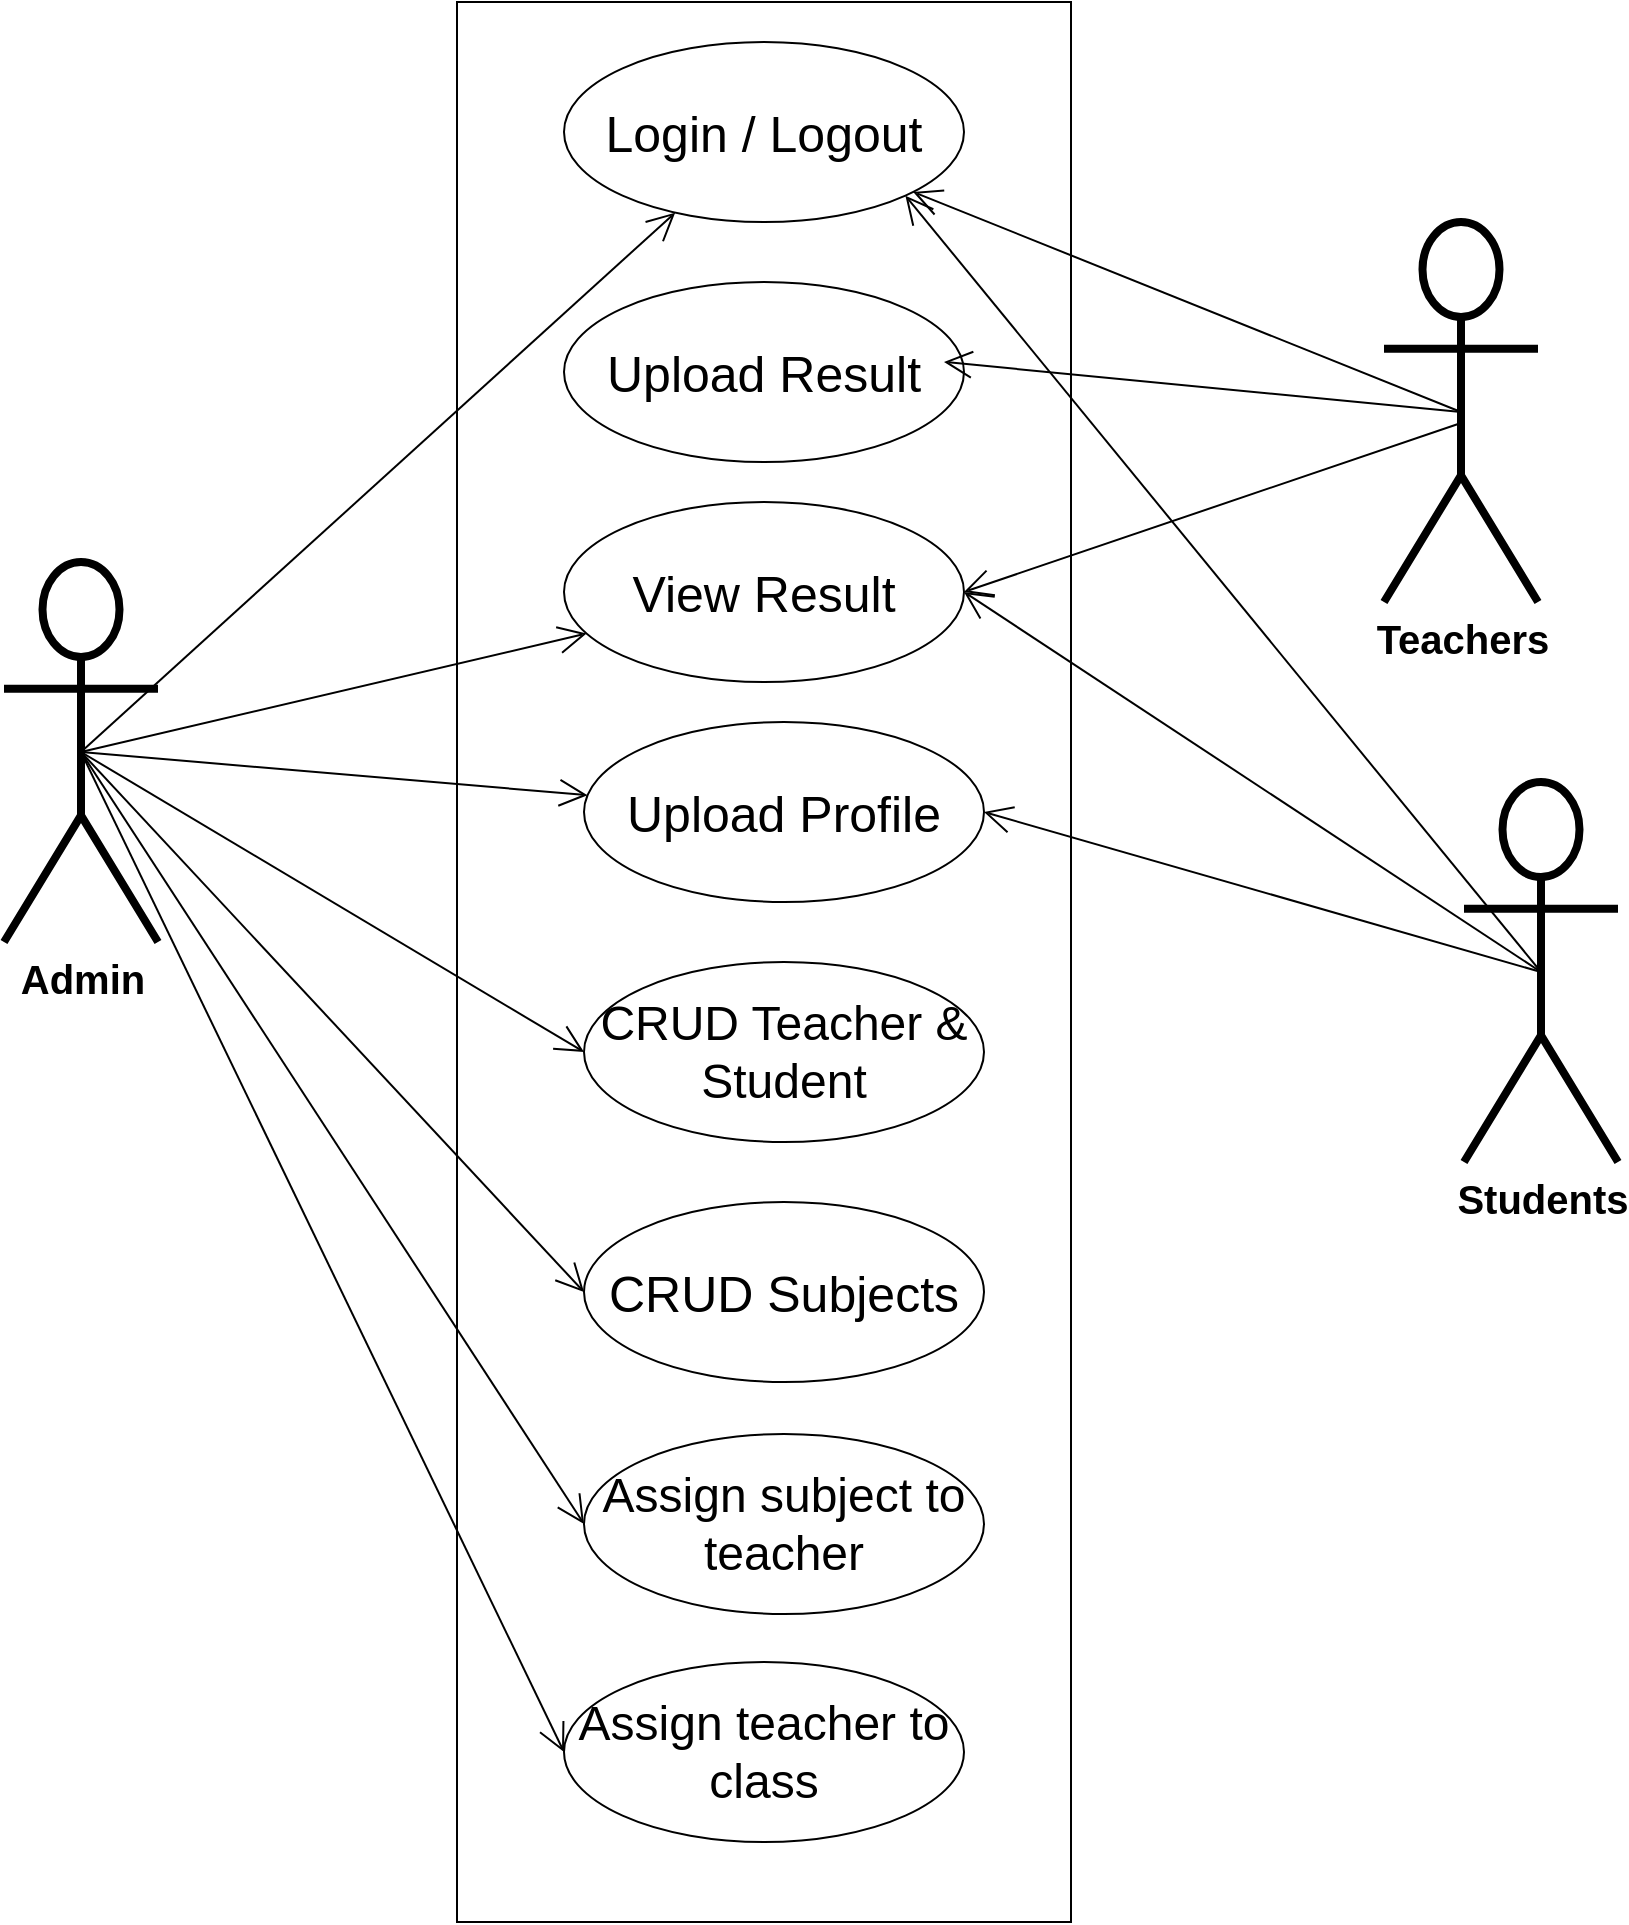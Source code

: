 <mxfile version="13.9.9" type="device"><diagram name="Page-1" id="e7e014a7-5840-1c2e-5031-d8a46d1fe8dd"><mxGraphModel dx="71" dy="717" grid="1" gridSize="10" guides="1" tooltips="1" connect="1" arrows="1" fold="1" page="1" pageScale="1" pageWidth="1169" pageHeight="826" background="#ffffff" math="0" shadow="0"><root><mxCell id="0"/><mxCell id="1" parent="0"/><mxCell id="Z_jNvDClnr_WPML_4qG5-42" value="" style="rounded=0;whiteSpace=wrap;html=1;" parent="1" vertex="1"><mxGeometry x="1546.5" y="20" width="307" height="960" as="geometry"/></mxCell><mxCell id="Z_jNvDClnr_WPML_4qG5-41" value="&lt;font size=&quot;1&quot;&gt;&lt;b style=&quot;font-size: 20px&quot;&gt;Admin&lt;/b&gt;&lt;/font&gt;" style="shape=umlActor;verticalLabelPosition=bottom;verticalAlign=top;html=1;strokeWidth=4;" parent="1" vertex="1"><mxGeometry x="1320" y="300" width="77" height="190" as="geometry"/></mxCell><mxCell id="Z_jNvDClnr_WPML_4qG5-43" value="&lt;font style=&quot;font-size: 25px&quot;&gt;Login / Logout&lt;/font&gt;" style="ellipse;whiteSpace=wrap;html=1;" parent="1" vertex="1"><mxGeometry x="1600" y="40" width="200" height="90" as="geometry"/></mxCell><mxCell id="Z_jNvDClnr_WPML_4qG5-46" value="&lt;span style=&quot;font-size: 20px&quot;&gt;&lt;b&gt;Teachers&lt;/b&gt;&lt;/span&gt;" style="shape=umlActor;verticalLabelPosition=bottom;verticalAlign=top;html=1;strokeWidth=4;" parent="1" vertex="1"><mxGeometry x="2010" y="130" width="77" height="190" as="geometry"/></mxCell><mxCell id="Z_jNvDClnr_WPML_4qG5-47" value="&lt;font style=&quot;font-size: 25px&quot;&gt;Upload Profile&lt;/font&gt;" style="ellipse;whiteSpace=wrap;html=1;" parent="1" vertex="1"><mxGeometry x="1610" y="380" width="200" height="90" as="geometry"/></mxCell><mxCell id="Z_jNvDClnr_WPML_4qG5-50" value="&lt;font style=&quot;font-size: 25px&quot;&gt;View Result&lt;/font&gt;" style="ellipse;whiteSpace=wrap;html=1;" parent="1" vertex="1"><mxGeometry x="1600" y="270" width="200" height="90" as="geometry"/></mxCell><mxCell id="Z_jNvDClnr_WPML_4qG5-53" value="" style="endArrow=open;endFill=1;endSize=12;html=1;exitX=0.5;exitY=0.5;exitDx=0;exitDy=0;exitPerimeter=0;" parent="1" source="Z_jNvDClnr_WPML_4qG5-41" target="Z_jNvDClnr_WPML_4qG5-43" edge="1"><mxGeometry width="160" relative="1" as="geometry"><mxPoint x="1590" y="400" as="sourcePoint"/><mxPoint x="1750" y="400" as="targetPoint"/></mxGeometry></mxCell><mxCell id="Z_jNvDClnr_WPML_4qG5-55" value="" style="endArrow=open;endFill=1;endSize=12;html=1;exitX=0.5;exitY=0.5;exitDx=0;exitDy=0;exitPerimeter=0;" parent="1" source="Z_jNvDClnr_WPML_4qG5-41" target="Z_jNvDClnr_WPML_4qG5-47" edge="1"><mxGeometry width="160" relative="1" as="geometry"><mxPoint x="1331.5" y="365" as="sourcePoint"/><mxPoint x="1653.712" y="152.194" as="targetPoint"/></mxGeometry></mxCell><mxCell id="Z_jNvDClnr_WPML_4qG5-56" value="" style="endArrow=open;endFill=1;endSize=12;html=1;exitX=0.5;exitY=0.5;exitDx=0;exitDy=0;exitPerimeter=0;" parent="1" target="Z_jNvDClnr_WPML_4qG5-50" edge="1" source="Z_jNvDClnr_WPML_4qG5-41"><mxGeometry width="160" relative="1" as="geometry"><mxPoint x="1320" y="360" as="sourcePoint"/><mxPoint x="1628.263" y="270.925" as="targetPoint"/></mxGeometry></mxCell><mxCell id="Z_jNvDClnr_WPML_4qG5-58" value="" style="endArrow=open;endFill=1;endSize=12;html=1;entryX=0;entryY=0.5;entryDx=0;entryDy=0;exitX=0.5;exitY=0.5;exitDx=0;exitDy=0;exitPerimeter=0;" parent="1" source="Z_jNvDClnr_WPML_4qG5-41" target="E7_YlyQAdRMVo81dCOl5-2" edge="1"><mxGeometry width="160" relative="1" as="geometry"><mxPoint x="1420" y="540" as="sourcePoint"/><mxPoint x="1610.0" y="655" as="targetPoint"/></mxGeometry></mxCell><mxCell id="Z_jNvDClnr_WPML_4qG5-59" value="" style="endArrow=open;endFill=1;endSize=12;html=1;exitX=0.5;exitY=0.5;exitDx=0;exitDy=0;exitPerimeter=0;" parent="1" source="Z_jNvDClnr_WPML_4qG5-46" target="Z_jNvDClnr_WPML_4qG5-43" edge="1"><mxGeometry width="160" relative="1" as="geometry"><mxPoint x="1331.5" y="365" as="sourcePoint"/><mxPoint x="1610" y="615" as="targetPoint"/></mxGeometry></mxCell><mxCell id="UVQzdfpX-JM1qRZY-P9x-2" value="&lt;font style=&quot;font-size: 24px&quot;&gt;CRUD Teacher &amp;amp; Student&lt;/font&gt;" style="ellipse;whiteSpace=wrap;html=1;" parent="1" vertex="1"><mxGeometry x="1610" y="500" width="200" height="90" as="geometry"/></mxCell><mxCell id="UVQzdfpX-JM1qRZY-P9x-4" value="" style="endArrow=open;endFill=1;endSize=12;html=1;exitX=0.5;exitY=0.5;exitDx=0;exitDy=0;exitPerimeter=0;entryX=0;entryY=0.5;entryDx=0;entryDy=0;" parent="1" source="Z_jNvDClnr_WPML_4qG5-41" target="UVQzdfpX-JM1qRZY-P9x-2" edge="1"><mxGeometry width="160" relative="1" as="geometry"><mxPoint x="1330.0" y="370" as="sourcePoint"/><mxPoint x="1610.031" y="366.127" as="targetPoint"/></mxGeometry></mxCell><mxCell id="UVQzdfpX-JM1qRZY-P9x-5" value="&lt;font style=&quot;font-size: 25px&quot;&gt;Upload Result&lt;/font&gt;" style="ellipse;whiteSpace=wrap;html=1;" parent="1" vertex="1"><mxGeometry x="1600" y="160" width="200" height="90" as="geometry"/></mxCell><mxCell id="UVQzdfpX-JM1qRZY-P9x-6" value="" style="endArrow=open;endFill=1;endSize=12;html=1;entryX=0.95;entryY=0.444;entryDx=0;entryDy=0;entryPerimeter=0;exitX=0.5;exitY=0.5;exitDx=0;exitDy=0;exitPerimeter=0;" parent="1" target="UVQzdfpX-JM1qRZY-P9x-5" edge="1" source="Z_jNvDClnr_WPML_4qG5-46"><mxGeometry width="160" relative="1" as="geometry"><mxPoint x="2030" y="340" as="sourcePoint"/><mxPoint x="1900" y="380" as="targetPoint"/></mxGeometry></mxCell><mxCell id="E7_YlyQAdRMVo81dCOl5-1" value="&lt;span style=&quot;font-size: 20px&quot;&gt;&lt;b&gt;Students&lt;/b&gt;&lt;/span&gt;" style="shape=umlActor;verticalLabelPosition=bottom;verticalAlign=top;html=1;strokeWidth=4;" vertex="1" parent="1"><mxGeometry x="2050" y="410" width="77" height="190" as="geometry"/></mxCell><mxCell id="E7_YlyQAdRMVo81dCOl5-2" value="&lt;font style=&quot;font-size: 25px&quot;&gt;CRUD Subjects&lt;/font&gt;" style="ellipse;whiteSpace=wrap;html=1;" vertex="1" parent="1"><mxGeometry x="1610" y="620" width="200" height="90" as="geometry"/></mxCell><mxCell id="E7_YlyQAdRMVo81dCOl5-3" value="&lt;font style=&quot;font-size: 24px&quot;&gt;Assign subject to teacher&lt;/font&gt;" style="ellipse;whiteSpace=wrap;html=1;" vertex="1" parent="1"><mxGeometry x="1610" y="736" width="200" height="90" as="geometry"/></mxCell><mxCell id="E7_YlyQAdRMVo81dCOl5-4" value="&lt;font style=&quot;font-size: 24px&quot;&gt;Assign teacher to class&lt;/font&gt;" style="ellipse;whiteSpace=wrap;html=1;" vertex="1" parent="1"><mxGeometry x="1600" y="850" width="200" height="90" as="geometry"/></mxCell><mxCell id="E7_YlyQAdRMVo81dCOl5-6" value="" style="endArrow=open;endFill=1;endSize=12;html=1;entryX=1;entryY=0.5;entryDx=0;entryDy=0;exitX=0.5;exitY=0.5;exitDx=0;exitDy=0;exitPerimeter=0;" edge="1" parent="1" source="E7_YlyQAdRMVo81dCOl5-1" target="Z_jNvDClnr_WPML_4qG5-47"><mxGeometry width="160" relative="1" as="geometry"><mxPoint x="2000" y="610.468" as="sourcePoint"/><mxPoint x="1780.711" y="356.82" as="targetPoint"/></mxGeometry></mxCell><mxCell id="E7_YlyQAdRMVo81dCOl5-7" value="" style="endArrow=open;endFill=1;endSize=12;html=1;exitX=0.5;exitY=0.5;exitDx=0;exitDy=0;exitPerimeter=0;entryX=1;entryY=1;entryDx=0;entryDy=0;" edge="1" parent="1" source="E7_YlyQAdRMVo81dCOl5-1" target="Z_jNvDClnr_WPML_4qG5-43"><mxGeometry width="160" relative="1" as="geometry"><mxPoint x="1950" y="660" as="sourcePoint"/><mxPoint x="1780.711" y="459.82" as="targetPoint"/></mxGeometry></mxCell><mxCell id="E7_YlyQAdRMVo81dCOl5-8" value="" style="endArrow=open;endFill=1;endSize=12;html=1;entryX=1;entryY=0.5;entryDx=0;entryDy=0;" edge="1" parent="1" target="Z_jNvDClnr_WPML_4qG5-50"><mxGeometry width="160" relative="1" as="geometry"><mxPoint x="2050" y="230" as="sourcePoint"/><mxPoint x="1790" y="259.96" as="targetPoint"/></mxGeometry></mxCell><mxCell id="E7_YlyQAdRMVo81dCOl5-9" value="" style="endArrow=open;endFill=1;endSize=12;html=1;entryX=0;entryY=0.5;entryDx=0;entryDy=0;exitX=0.5;exitY=0.5;exitDx=0;exitDy=0;exitPerimeter=0;" edge="1" parent="1" source="Z_jNvDClnr_WPML_4qG5-41" target="E7_YlyQAdRMVo81dCOl5-3"><mxGeometry width="160" relative="1" as="geometry"><mxPoint x="1331.5" y="365" as="sourcePoint"/><mxPoint x="1620.0" y="675" as="targetPoint"/></mxGeometry></mxCell><mxCell id="E7_YlyQAdRMVo81dCOl5-10" value="" style="endArrow=open;endFill=1;endSize=12;html=1;entryX=0;entryY=0.5;entryDx=0;entryDy=0;exitX=0.5;exitY=0.5;exitDx=0;exitDy=0;exitPerimeter=0;" edge="1" parent="1" source="Z_jNvDClnr_WPML_4qG5-41" target="E7_YlyQAdRMVo81dCOl5-4"><mxGeometry width="160" relative="1" as="geometry"><mxPoint x="1331.5" y="365" as="sourcePoint"/><mxPoint x="1620.0" y="791" as="targetPoint"/></mxGeometry></mxCell><mxCell id="E7_YlyQAdRMVo81dCOl5-11" value="" style="endArrow=open;endFill=1;endSize=12;html=1;entryX=1;entryY=0.5;entryDx=0;entryDy=0;exitX=0.5;exitY=0.5;exitDx=0;exitDy=0;exitPerimeter=0;" edge="1" parent="1" source="E7_YlyQAdRMVo81dCOl5-1" target="Z_jNvDClnr_WPML_4qG5-50"><mxGeometry width="160" relative="1" as="geometry"><mxPoint x="1930" y="430" as="sourcePoint"/><mxPoint x="1781.274" y="126.564" as="targetPoint"/></mxGeometry></mxCell></root></mxGraphModel></diagram></mxfile>